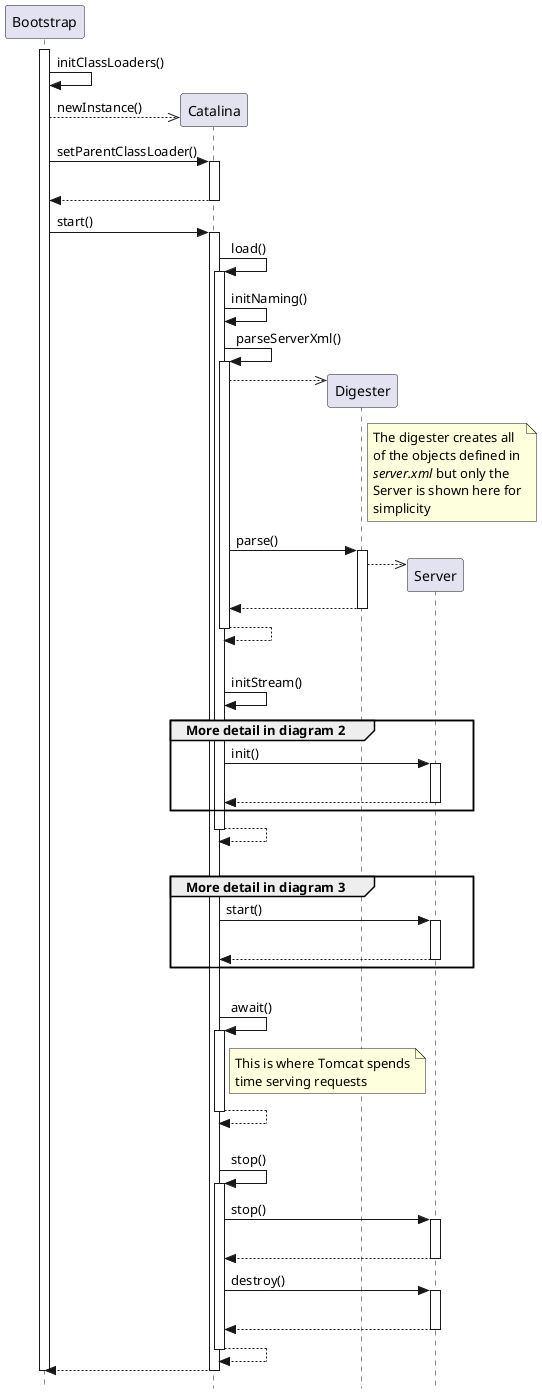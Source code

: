 @startuml

' Licensed to the Apache Software Foundation (ASF) under one or more
' contributor license agreements.  See the NOTICE file distributed with
' this work for additional information regarding copyright ownership.
' The ASF licenses this file to You under the Apache License, Version 2.0
' (the "License"); you may not use this file except in compliance with
' the License.  You may obtain a copy of the License at
'
'     http://www.apache.org/licenses/LICENSE-2.0
'
' Unless required by applicable law or agreed to in writing, software
' distributed under the License is distributed on an "AS IS" BASIS,
' WITHOUT WARRANTIES OR CONDITIONS OF ANY KIND, either express or implied.
' See the License for the specific language governing permissions and
' limitations under the License.

hide footbox
skinparam style strictuml

activate Bootstrap
Bootstrap -> Bootstrap: initClassLoaders()

Bootstrap -->> Catalina ** : newInstance()

Bootstrap -> Catalina ++: setParentClassLoader()
|||
return

Bootstrap -> Catalina ++: start()

Catalina -> Catalina ++: load()

Catalina -> Catalina: initNaming()

Catalina -> Catalina ++: parseServerXml()

Catalina -->> Digester ** :
note right of Digester
  The digester creates all
  of the objects defined in
  //server.xml// but only the
  Server is shown here for
  simplicity
end note

Catalina -> Digester ++: parse()

Digester -->> Server ** :

return

return

|||
Catalina -> Catalina: initStream()

group More detail in diagram 2
Catalina -> Server ++: init()
|||
return
end

return

|||
group More detail in diagram 3
Catalina -> Server ++: start()
|||
return
end

|||
Catalina -> Catalina ++: await()
note right of Catalina
  This is where Tomcat spends
  time serving requests
end note
return

|||
Catalina -> Catalina ++: stop()

Catalina -> Server ++: stop()
|||
return

Catalina -> Server ++: destroy()
|||
return

return

return

deactivate Bootstrap
@enduml